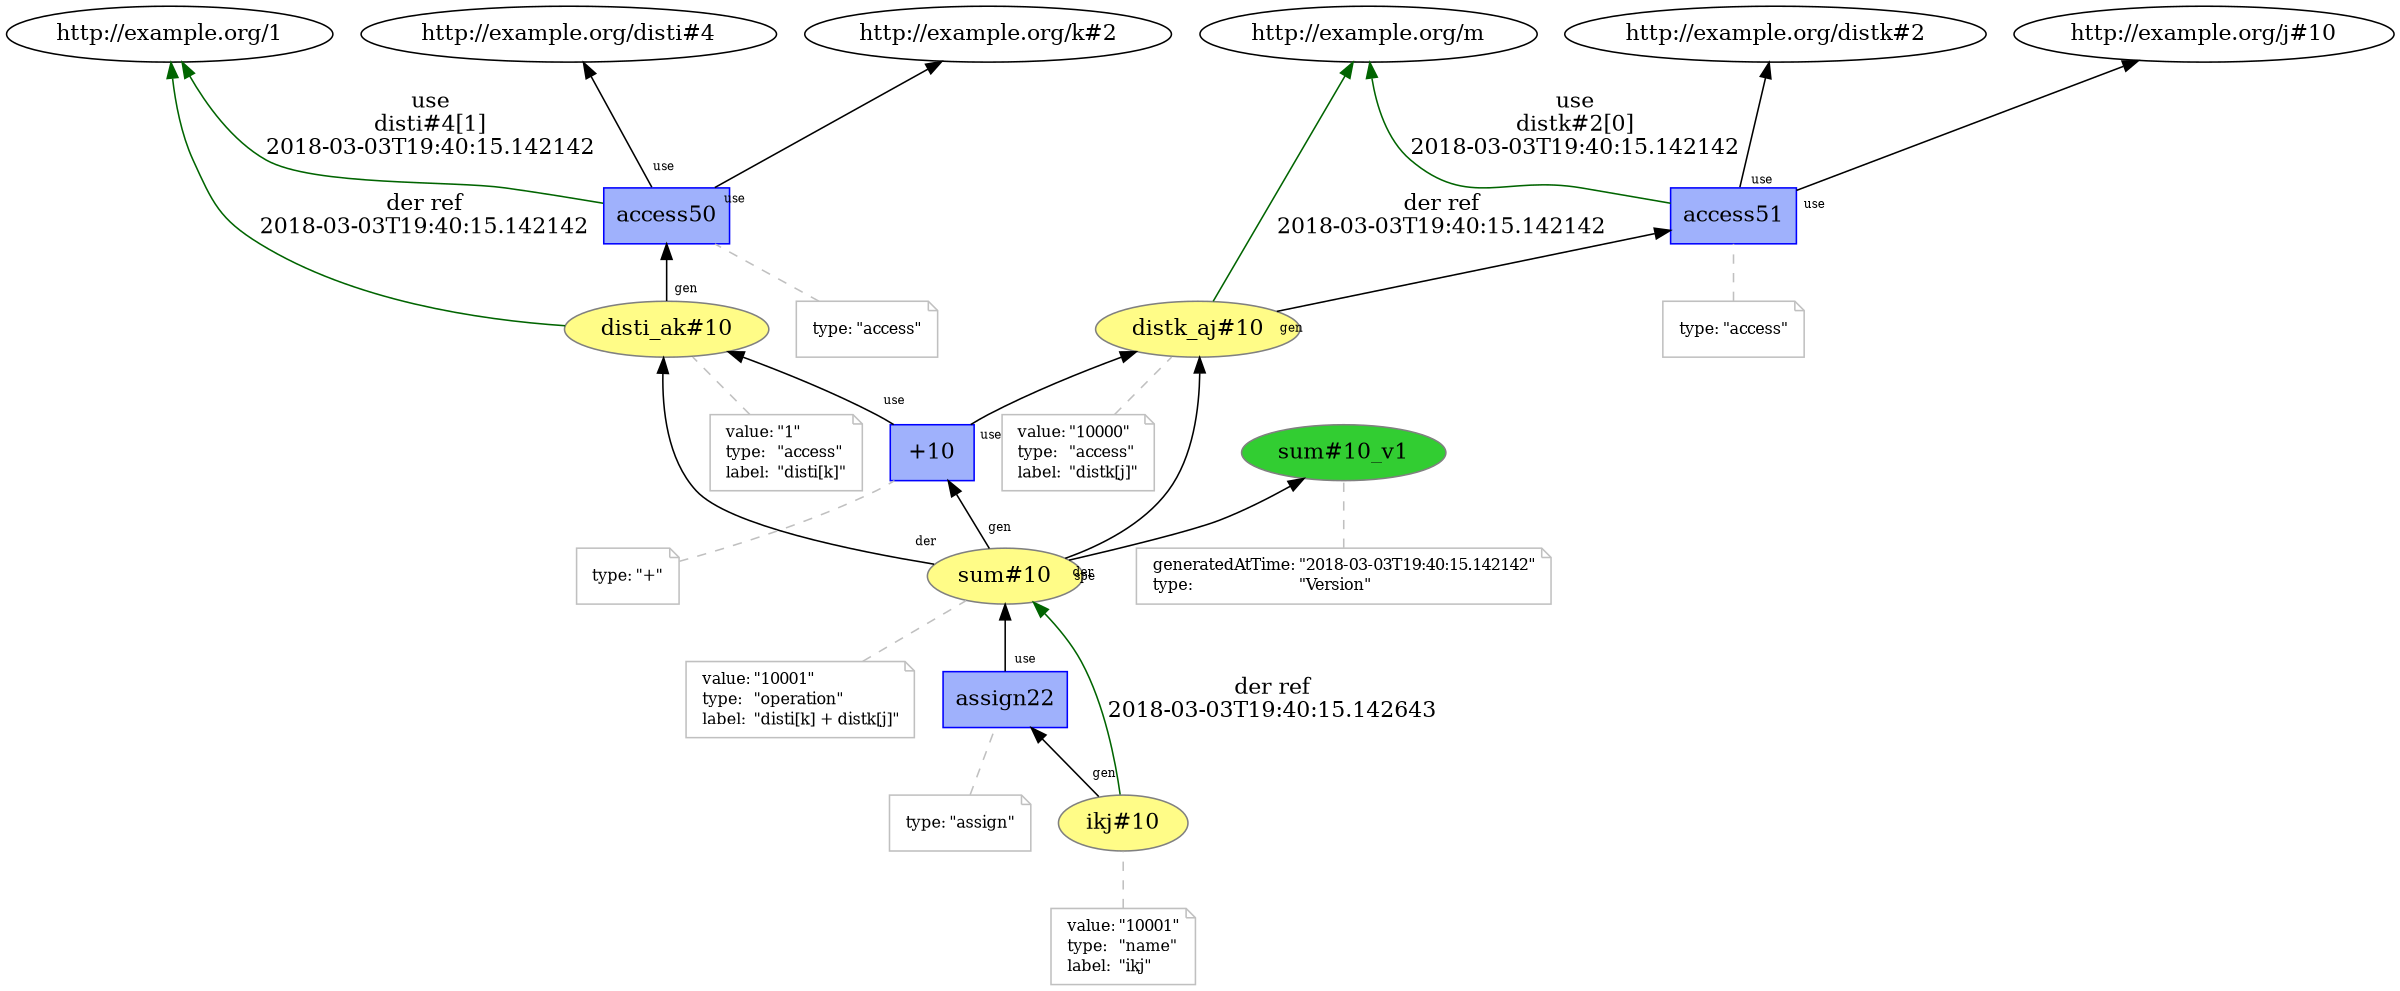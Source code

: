 digraph "PROV" { size="16,12"; rankdir="BT";
"http://example.org/disti_ak#10" [fillcolor="#FFFC87",color="#808080",style="filled",label="disti_ak#10",URL="http://example.org/disti_ak#10"]
"-attrs0" [color="gray",shape="note",fontsize="10",fontcolor="black",label=<<TABLE cellpadding="0" border="0">
	<TR>
	    <TD align="left">value:</TD>
	    <TD align="left">&quot;1&quot;</TD>
	</TR>
	<TR>
	    <TD align="left">type:</TD>
	    <TD align="left">&quot;access&quot;</TD>
	</TR>
	<TR>
	    <TD align="left">label:</TD>
	    <TD align="left">&quot;disti[k]&quot;</TD>
	</TR>
</TABLE>>]
"-attrs0" -> "http://example.org/disti_ak#10" [color="gray",style="dashed",arrowhead="none"]
"http://example.org/access50" [fillcolor="#9FB1FC",color="#0000FF",shape="polygon",sides="4",style="filled",label="access50",URL="http://example.org/access50"]
"-attrs1" [color="gray",shape="note",fontsize="10",fontcolor="black",label=<<TABLE cellpadding="0" border="0">
	<TR>
	    <TD align="left">type:</TD>
	    <TD align="left">&quot;access&quot;</TD>
	</TR>
</TABLE>>]
"-attrs1" -> "http://example.org/access50" [color="gray",style="dashed",arrowhead="none"]
"http://example.org/access50" -> "http://example.org/1" [labelfontsize="8",labeldistance="1.5",color="darkgreen",labelangle="60.0",rotation="20",label="use
disti#4[1]
2018-03-03T19:40:15.142142"]
"http://example.org/disti_ak#10" -> "http://example.org/1" [labelfontsize="8",labeldistance="1.5",color="darkgreen",labelangle="60.0",rotation="20",label="der ref
2018-03-03T19:40:15.142142"]
"http://example.org/disti_ak#10" -> "http://example.org/access50" [labelfontsize="8",labeldistance="1.5",labelangle="60.0",rotation="20",taillabel="gen"]
"http://example.org/access50" -> "http://example.org/disti#4" [labelfontsize="8",labeldistance="1.5",labelangle="60.0",rotation="20",taillabel="use"]
"http://example.org/access50" -> "http://example.org/k#2" [labelfontsize="8",labeldistance="1.5",labelangle="60.0",rotation="20",taillabel="use"]
"http://example.org/distk_aj#10" [fillcolor="#FFFC87",color="#808080",style="filled",label="distk_aj#10",URL="http://example.org/distk_aj#10"]
"-attrs2" [color="gray",shape="note",fontsize="10",fontcolor="black",label=<<TABLE cellpadding="0" border="0">
	<TR>
	    <TD align="left">value:</TD>
	    <TD align="left">&quot;10000&quot;</TD>
	</TR>
	<TR>
	    <TD align="left">type:</TD>
	    <TD align="left">&quot;access&quot;</TD>
	</TR>
	<TR>
	    <TD align="left">label:</TD>
	    <TD align="left">&quot;distk[j]&quot;</TD>
	</TR>
</TABLE>>]
"-attrs2" -> "http://example.org/distk_aj#10" [color="gray",style="dashed",arrowhead="none"]
"http://example.org/access51" [fillcolor="#9FB1FC",color="#0000FF",shape="polygon",sides="4",style="filled",label="access51",URL="http://example.org/access51"]
"-attrs3" [color="gray",shape="note",fontsize="10",fontcolor="black",label=<<TABLE cellpadding="0" border="0">
	<TR>
	    <TD align="left">type:</TD>
	    <TD align="left">&quot;access&quot;</TD>
	</TR>
</TABLE>>]
"-attrs3" -> "http://example.org/access51" [color="gray",style="dashed",arrowhead="none"]
"http://example.org/access51" -> "http://example.org/m" [labelfontsize="8",labeldistance="1.5",color="darkgreen",labelangle="60.0",rotation="20",label="use
distk#2[0]
2018-03-03T19:40:15.142142"]
"http://example.org/distk_aj#10" -> "http://example.org/m" [labelfontsize="8",labeldistance="1.5",color="darkgreen",labelangle="60.0",rotation="20",label="der ref
2018-03-03T19:40:15.142142"]
"http://example.org/distk_aj#10" -> "http://example.org/access51" [labelfontsize="8",labeldistance="1.5",labelangle="60.0",rotation="20",taillabel="gen"]
"http://example.org/access51" -> "http://example.org/distk#2" [labelfontsize="8",labeldistance="1.5",labelangle="60.0",rotation="20",taillabel="use"]
"http://example.org/access51" -> "http://example.org/j#10" [labelfontsize="8",labeldistance="1.5",labelangle="60.0",rotation="20",taillabel="use"]
"http://example.org/sum#10" [fillcolor="#FFFC87",color="#808080",style="filled",label="sum#10",URL="http://example.org/sum#10"]
"-attrs4" [color="gray",shape="note",fontsize="10",fontcolor="black",label=<<TABLE cellpadding="0" border="0">
	<TR>
	    <TD align="left">value:</TD>
	    <TD align="left">&quot;10001&quot;</TD>
	</TR>
	<TR>
	    <TD align="left">type:</TD>
	    <TD align="left">&quot;operation&quot;</TD>
	</TR>
	<TR>
	    <TD align="left">label:</TD>
	    <TD align="left">&quot;disti[k] + distk[j]&quot;</TD>
	</TR>
</TABLE>>]
"-attrs4" -> "http://example.org/sum#10" [color="gray",style="dashed",arrowhead="none"]
"http://example.org/sum#10_v1" [fillcolor="#32CD32",color="#808080",style="filled",label="sum#10_v1",URL="http://example.org/sum#10_v1"]
"-attrs5" [color="gray",shape="note",fontsize="10",fontcolor="black",label=<<TABLE cellpadding="0" border="0">
	<TR>
	    <TD align="left">generatedAtTime:</TD>
	    <TD align="left">&quot;2018-03-03T19:40:15.142142&quot;</TD>
	</TR>
	<TR>
	    <TD align="left">type:</TD>
	    <TD align="left">&quot;Version&quot;</TD>
	</TR>
</TABLE>>]
"-attrs5" -> "http://example.org/sum#10_v1" [color="gray",style="dashed",arrowhead="none"]
"http://example.org/sum#10" -> "http://example.org/sum#10_v1" [labelfontsize="8",labeldistance="1.5",labelangle="60.0",rotation="20",taillabel="spe"]
"http://example.org/+10" [fillcolor="#9FB1FC",color="#0000FF",shape="polygon",sides="4",style="filled",label="+10",URL="http://example.org/+10"]
"-attrs6" [color="gray",shape="note",fontsize="10",fontcolor="black",label=<<TABLE cellpadding="0" border="0">
	<TR>
	    <TD align="left">type:</TD>
	    <TD align="left">&quot;+&quot;</TD>
	</TR>
</TABLE>>]
"-attrs6" -> "http://example.org/+10" [color="gray",style="dashed",arrowhead="none"]
"http://example.org/+10" -> "http://example.org/disti_ak#10" [labelfontsize="8",labeldistance="1.5",labelangle="60.0",rotation="20",taillabel="use"]
"http://example.org/sum#10" -> "http://example.org/disti_ak#10" [labelfontsize="8",labeldistance="1.5",labelangle="60.0",rotation="20",taillabel="der"]
"http://example.org/+10" -> "http://example.org/distk_aj#10" [labelfontsize="8",labeldistance="1.5",labelangle="60.0",rotation="20",taillabel="use"]
"http://example.org/sum#10" -> "http://example.org/distk_aj#10" [labelfontsize="8",labeldistance="1.5",labelangle="60.0",rotation="20",taillabel="der"]
"http://example.org/sum#10" -> "http://example.org/+10" [labelfontsize="8",labeldistance="1.5",labelangle="60.0",rotation="20",taillabel="gen"]
"http://example.org/ikj#10" [fillcolor="#FFFC87",color="#808080",style="filled",label="ikj#10",URL="http://example.org/ikj#10"]
"-attrs7" [color="gray",shape="note",fontsize="10",fontcolor="black",label=<<TABLE cellpadding="0" border="0">
	<TR>
	    <TD align="left">value:</TD>
	    <TD align="left">&quot;10001&quot;</TD>
	</TR>
	<TR>
	    <TD align="left">type:</TD>
	    <TD align="left">&quot;name&quot;</TD>
	</TR>
	<TR>
	    <TD align="left">label:</TD>
	    <TD align="left">&quot;ikj&quot;</TD>
	</TR>
</TABLE>>]
"-attrs7" -> "http://example.org/ikj#10" [color="gray",style="dashed",arrowhead="none"]
"http://example.org/assign22" [fillcolor="#9FB1FC",color="#0000FF",shape="polygon",sides="4",style="filled",label="assign22",URL="http://example.org/assign22"]
"-attrs8" [color="gray",shape="note",fontsize="10",fontcolor="black",label=<<TABLE cellpadding="0" border="0">
	<TR>
	    <TD align="left">type:</TD>
	    <TD align="left">&quot;assign&quot;</TD>
	</TR>
</TABLE>>]
"-attrs8" -> "http://example.org/assign22" [color="gray",style="dashed",arrowhead="none"]
"http://example.org/assign22" -> "http://example.org/sum#10" [labelfontsize="8",labeldistance="1.5",labelangle="60.0",rotation="20",taillabel="use"]
"http://example.org/ikj#10" -> "http://example.org/sum#10" [labelfontsize="8",labeldistance="1.5",color="darkgreen",labelangle="60.0",rotation="20",label="der ref
2018-03-03T19:40:15.142643"]
"http://example.org/ikj#10" -> "http://example.org/assign22" [labelfontsize="8",labeldistance="1.5",labelangle="60.0",rotation="20",taillabel="gen"]
}